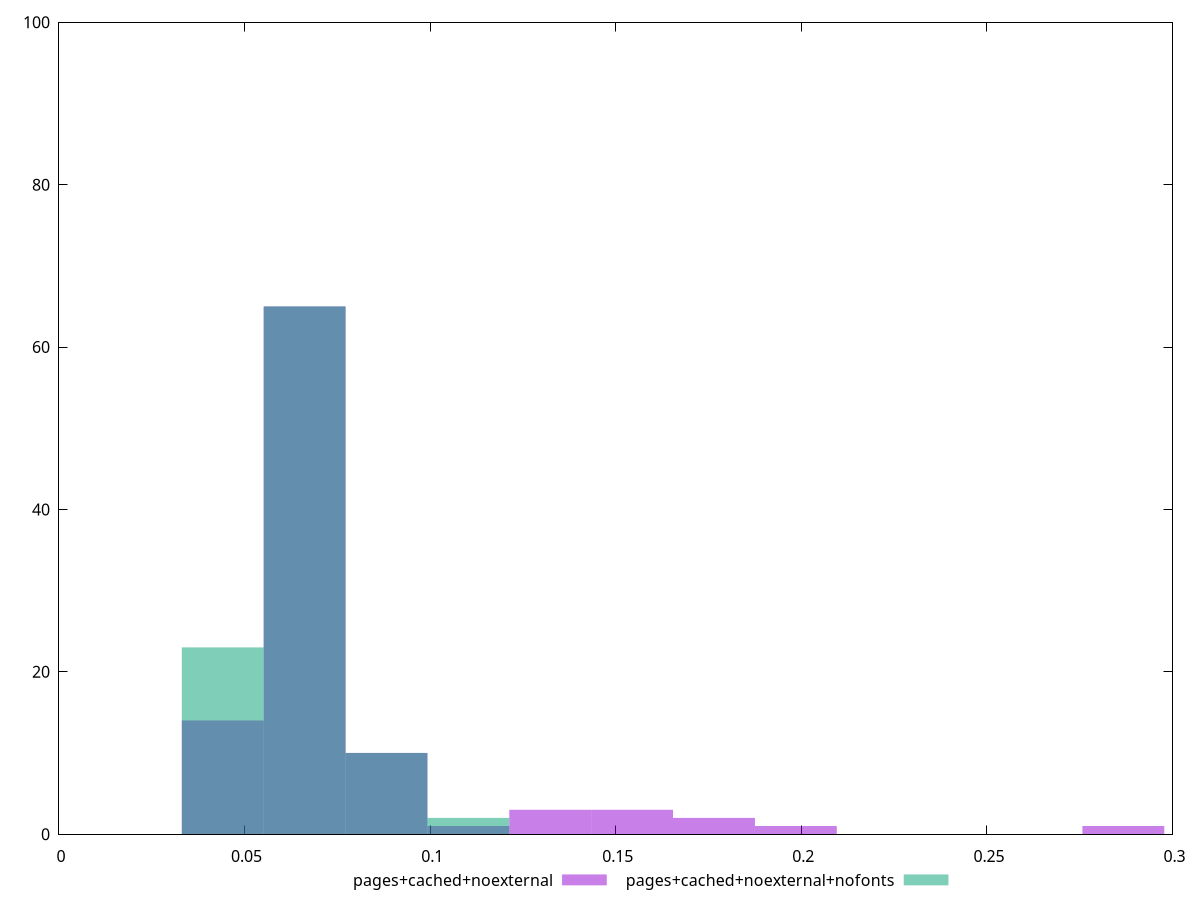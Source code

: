 reset
set terminal svg size 640, 500 enhanced background rgb 'white'
set output "report_00007_2020-12-11T15:55:29.892Z/network-rtt/comparison/histogram/5_vs_6.svg"

$pagesCachedNoexternal <<EOF
0.06617458821837464 65
0.0882327842911662 10
0.15440737250954084 3
0.19852376465512395 1
0.0441163921455831 14
0.1323491764367493 3
0.28675654894629016 1
0.11029098036395775 1
0.1764655685823324 2
EOF

$pagesCachedNoexternalNofonts <<EOF
0.11029098036395775 2
0.0441163921455831 23
0.0882327842911662 10
0.06617458821837464 65
EOF

set key outside below
set boxwidth 0.02205819607279155
set yrange [0:100]
set style fill transparent solid 0.5 noborder

plot \
  $pagesCachedNoexternal title "pages+cached+noexternal" with boxes, \
  $pagesCachedNoexternalNofonts title "pages+cached+noexternal+nofonts" with boxes, \


reset